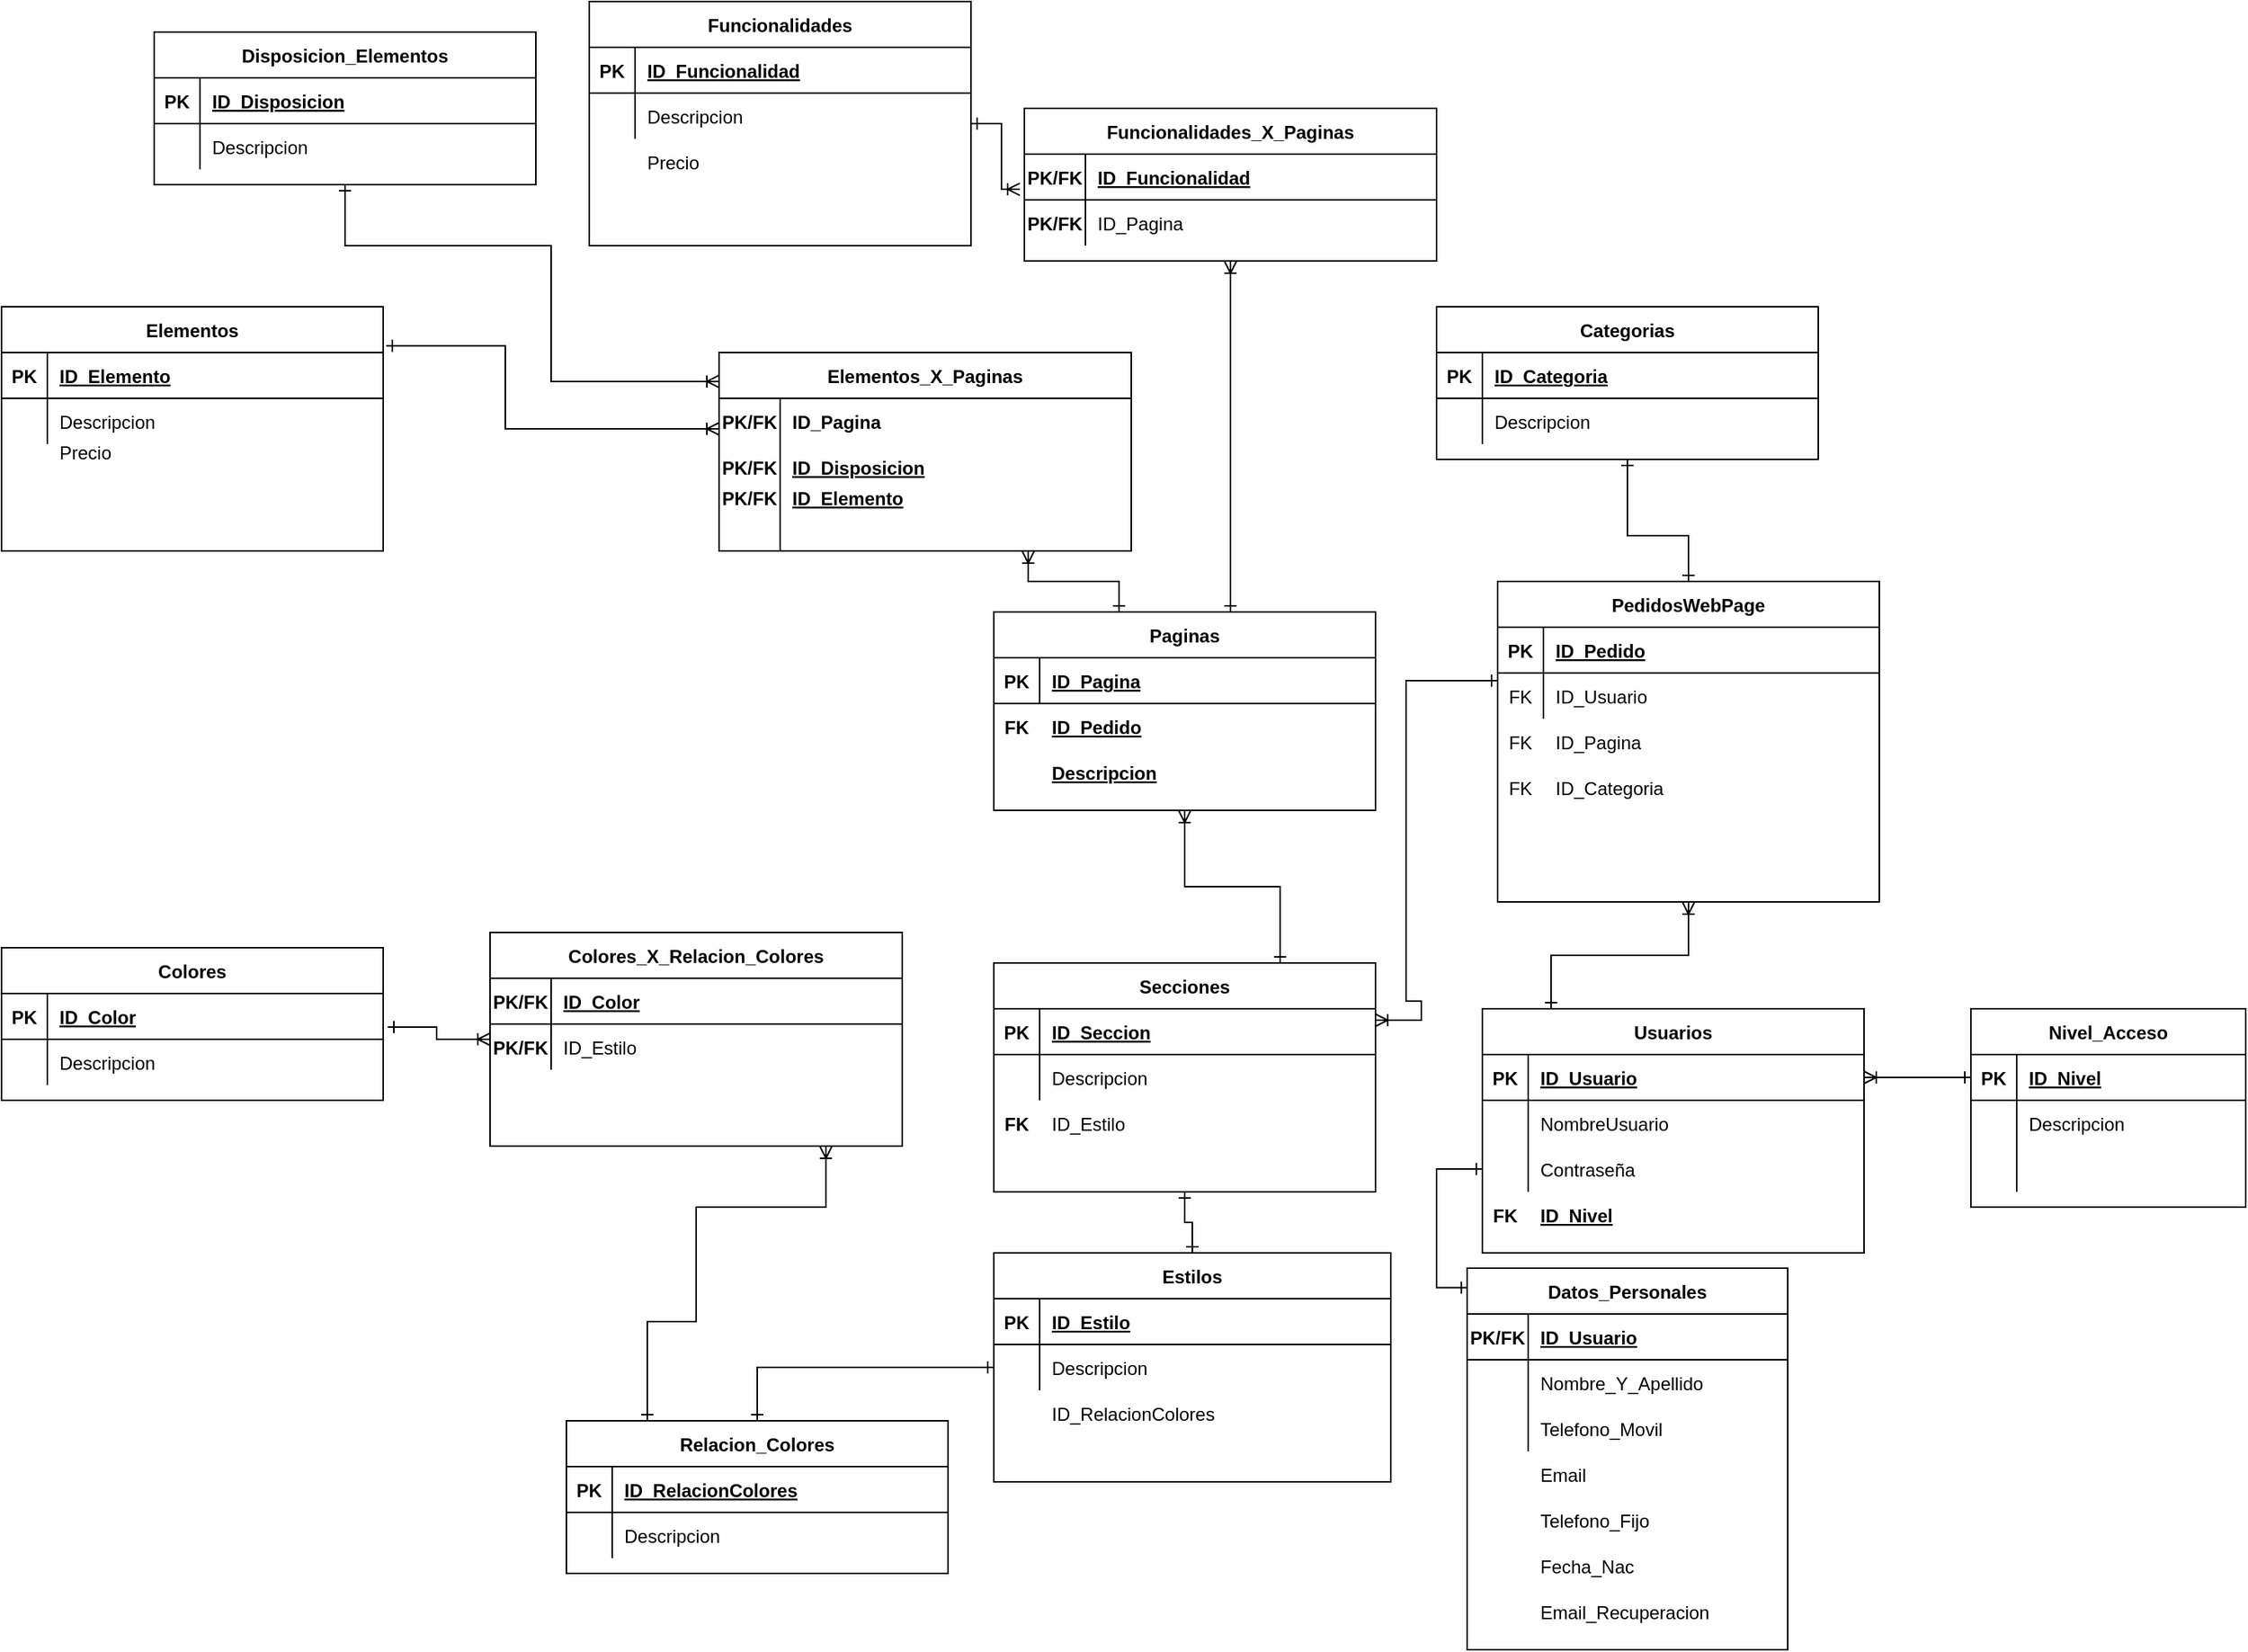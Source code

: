 <mxfile version="13.8.8" type="device"><diagram id="R2lEEEUBdFMjLlhIrx00" name="Page-1"><mxGraphModel dx="2424" dy="1850" grid="1" gridSize="10" guides="1" tooltips="1" connect="1" arrows="1" fold="1" page="1" pageScale="1" pageWidth="850" pageHeight="1100" math="0" shadow="0" extFonts="Permanent Marker^https://fonts.googleapis.com/css?family=Permanent+Marker"><root><mxCell id="0"/><mxCell id="1" parent="0"/><mxCell id="X9fBaG0iJ6tj3-MMZvB7-77" style="edgeStyle=orthogonalEdgeStyle;rounded=0;orthogonalLoop=1;jettySize=auto;html=1;endArrow=ERoneToMany;endFill=0;startArrow=ERone;startFill=0;exitX=0.75;exitY=0;exitDx=0;exitDy=0;" parent="1" source="X9fBaG0iJ6tj3-MMZvB7-142" target="X9fBaG0iJ6tj3-MMZvB7-21" edge="1"><mxGeometry relative="1" as="geometry"/></mxCell><mxCell id="X9fBaG0iJ6tj3-MMZvB7-78" style="edgeStyle=orthogonalEdgeStyle;rounded=0;orthogonalLoop=1;jettySize=auto;html=1;entryX=0.5;entryY=1;entryDx=0;entryDy=0;startArrow=ERone;startFill=0;endArrow=ERone;endFill=0;exitX=0.5;exitY=0;exitDx=0;exitDy=0;" parent="1" source="C-vyLk0tnHw3VtMMgP7b-23" target="X9fBaG0iJ6tj3-MMZvB7-28" edge="1"><mxGeometry relative="1" as="geometry"><mxPoint x="290" y="90" as="sourcePoint"/><Array as="points"><mxPoint x="415" y="-80"/><mxPoint x="375" y="-80"/></Array></mxGeometry></mxCell><mxCell id="X9fBaG0iJ6tj3-MMZvB7-150" style="edgeStyle=orthogonalEdgeStyle;rounded=0;orthogonalLoop=1;jettySize=auto;html=1;entryX=1;entryY=0.25;entryDx=0;entryDy=0;startArrow=ERone;startFill=0;endArrow=ERoneToMany;endFill=0;" parent="1" source="C-vyLk0tnHw3VtMMgP7b-23" target="X9fBaG0iJ6tj3-MMZvB7-142" edge="1"><mxGeometry relative="1" as="geometry"><Array as="points"><mxPoint x="230" y="15"/><mxPoint x="230" y="225"/><mxPoint x="240" y="225"/><mxPoint x="240" y="238"/></Array></mxGeometry></mxCell><mxCell id="X9fBaG0iJ6tj3-MMZvB7-175" style="edgeStyle=orthogonalEdgeStyle;rounded=0;orthogonalLoop=1;jettySize=auto;html=1;entryX=0.18;entryY=0;entryDx=0;entryDy=0;entryPerimeter=0;startArrow=ERoneToMany;startFill=0;endArrow=ERone;endFill=0;" parent="1" source="C-vyLk0tnHw3VtMMgP7b-23" target="C-vyLk0tnHw3VtMMgP7b-2" edge="1"><mxGeometry relative="1" as="geometry"/></mxCell><mxCell id="X9fBaG0iJ6tj3-MMZvB7-91" value="ID_Pagina" style="shape=partialRectangle;overflow=hidden;connectable=0;fillColor=none;top=0;left=0;bottom=0;right=0;align=left;spacingLeft=6;" parent="1" vertex="1"><mxGeometry x="320" y="40" width="220" height="30" as="geometry"/></mxCell><mxCell id="X9fBaG0iJ6tj3-MMZvB7-92" value="FK" style="shape=partialRectangle;overflow=hidden;connectable=0;fillColor=none;top=0;left=0;bottom=0;right=0;" parent="1" vertex="1"><mxGeometry x="290" y="40" width="30" height="30" as="geometry"/></mxCell><mxCell id="X9fBaG0iJ6tj3-MMZvB7-93" value="ID_Categoria" style="shape=partialRectangle;overflow=hidden;connectable=0;fillColor=none;top=0;left=0;bottom=0;right=0;align=left;spacingLeft=6;" parent="1" vertex="1"><mxGeometry x="320" y="70" width="220" height="30" as="geometry"/></mxCell><mxCell id="X9fBaG0iJ6tj3-MMZvB7-94" value="FK" style="shape=partialRectangle;overflow=hidden;connectable=0;fillColor=none;top=0;left=0;bottom=0;right=0;" parent="1" vertex="1"><mxGeometry x="290" y="70" width="30" height="30" as="geometry"/></mxCell><mxCell id="X9fBaG0iJ6tj3-MMZvB7-102" style="edgeStyle=orthogonalEdgeStyle;rounded=0;orthogonalLoop=1;jettySize=auto;html=1;entryX=-0.011;entryY=0.767;entryDx=0;entryDy=0;entryPerimeter=0;startArrow=ERone;startFill=0;endArrow=ERoneToMany;endFill=0;" parent="1" source="X9fBaG0iJ6tj3-MMZvB7-42" target="X9fBaG0iJ6tj3-MMZvB7-96" edge="1"><mxGeometry relative="1" as="geometry"/></mxCell><mxCell id="X9fBaG0iJ6tj3-MMZvB7-103" style="edgeStyle=orthogonalEdgeStyle;rounded=0;orthogonalLoop=1;jettySize=auto;html=1;startArrow=ERoneToMany;startFill=0;endArrow=ERone;endFill=0;entryX=0.62;entryY=0;entryDx=0;entryDy=0;entryPerimeter=0;" parent="1" source="X9fBaG0iJ6tj3-MMZvB7-95" target="X9fBaG0iJ6tj3-MMZvB7-21" edge="1"><mxGeometry relative="1" as="geometry"><mxPoint x="115" y="-40" as="targetPoint"/></mxGeometry></mxCell><mxCell id="X9fBaG0iJ6tj3-MMZvB7-21" value="Paginas" style="shape=table;startSize=30;container=1;collapsible=1;childLayout=tableLayout;fixedRows=1;rowLines=0;fontStyle=1;align=center;resizeLast=1;" parent="1" vertex="1"><mxGeometry x="-40" y="-30" width="250" height="130" as="geometry"/></mxCell><mxCell id="X9fBaG0iJ6tj3-MMZvB7-22" value="" style="shape=partialRectangle;collapsible=0;dropTarget=0;pointerEvents=0;fillColor=none;points=[[0,0.5],[1,0.5]];portConstraint=eastwest;top=0;left=0;right=0;bottom=1;" parent="X9fBaG0iJ6tj3-MMZvB7-21" vertex="1"><mxGeometry y="30" width="250" height="30" as="geometry"/></mxCell><mxCell id="X9fBaG0iJ6tj3-MMZvB7-23" value="PK" style="shape=partialRectangle;overflow=hidden;connectable=0;fillColor=none;top=0;left=0;bottom=0;right=0;fontStyle=1;" parent="X9fBaG0iJ6tj3-MMZvB7-22" vertex="1"><mxGeometry width="30" height="30" as="geometry"/></mxCell><mxCell id="X9fBaG0iJ6tj3-MMZvB7-24" value="ID_Pagina" style="shape=partialRectangle;overflow=hidden;connectable=0;fillColor=none;top=0;left=0;bottom=0;right=0;align=left;spacingLeft=6;fontStyle=5;" parent="X9fBaG0iJ6tj3-MMZvB7-22" vertex="1"><mxGeometry x="30" width="220" height="30" as="geometry"/></mxCell><mxCell id="X9fBaG0iJ6tj3-MMZvB7-95" value="Funcionalidades_X_Paginas" style="shape=table;startSize=30;container=1;collapsible=1;childLayout=tableLayout;fixedRows=1;rowLines=0;fontStyle=1;align=center;resizeLast=1;" parent="1" vertex="1"><mxGeometry x="-20" y="-360" width="270" height="100" as="geometry"/></mxCell><mxCell id="X9fBaG0iJ6tj3-MMZvB7-96" value="" style="shape=partialRectangle;collapsible=0;dropTarget=0;pointerEvents=0;fillColor=none;points=[[0,0.5],[1,0.5]];portConstraint=eastwest;top=0;left=0;right=0;bottom=1;" parent="X9fBaG0iJ6tj3-MMZvB7-95" vertex="1"><mxGeometry y="30" width="270" height="30" as="geometry"/></mxCell><mxCell id="X9fBaG0iJ6tj3-MMZvB7-97" value="PK/FK" style="shape=partialRectangle;overflow=hidden;connectable=0;fillColor=none;top=0;left=0;bottom=0;right=0;fontStyle=1;" parent="X9fBaG0iJ6tj3-MMZvB7-96" vertex="1"><mxGeometry width="40" height="30" as="geometry"/></mxCell><mxCell id="X9fBaG0iJ6tj3-MMZvB7-98" value="ID_Funcionalidad" style="shape=partialRectangle;overflow=hidden;connectable=0;fillColor=none;top=0;left=0;bottom=0;right=0;align=left;spacingLeft=6;fontStyle=5;" parent="X9fBaG0iJ6tj3-MMZvB7-96" vertex="1"><mxGeometry x="40" width="230" height="30" as="geometry"/></mxCell><mxCell id="X9fBaG0iJ6tj3-MMZvB7-99" value="" style="shape=partialRectangle;collapsible=0;dropTarget=0;pointerEvents=0;fillColor=none;points=[[0,0.5],[1,0.5]];portConstraint=eastwest;top=0;left=0;right=0;bottom=0;" parent="X9fBaG0iJ6tj3-MMZvB7-95" vertex="1"><mxGeometry y="60" width="270" height="30" as="geometry"/></mxCell><mxCell id="X9fBaG0iJ6tj3-MMZvB7-100" value="PK/FK" style="shape=partialRectangle;overflow=hidden;connectable=0;fillColor=none;top=0;left=0;bottom=0;right=0;fontStyle=1" parent="X9fBaG0iJ6tj3-MMZvB7-99" vertex="1"><mxGeometry width="40" height="30" as="geometry"/></mxCell><mxCell id="X9fBaG0iJ6tj3-MMZvB7-101" value="ID_Pagina" style="shape=partialRectangle;overflow=hidden;connectable=0;fillColor=none;top=0;left=0;bottom=0;right=0;align=left;spacingLeft=6;" parent="X9fBaG0iJ6tj3-MMZvB7-99" vertex="1"><mxGeometry x="40" width="230" height="30" as="geometry"/></mxCell><mxCell id="X9fBaG0iJ6tj3-MMZvB7-111" style="edgeStyle=orthogonalEdgeStyle;rounded=0;orthogonalLoop=1;jettySize=auto;html=1;entryX=0.328;entryY=0;entryDx=0;entryDy=0;entryPerimeter=0;startArrow=ERoneToMany;startFill=0;endArrow=ERone;endFill=0;exitX=0.75;exitY=1;exitDx=0;exitDy=0;" parent="1" source="X9fBaG0iJ6tj3-MMZvB7-104" target="X9fBaG0iJ6tj3-MMZvB7-21" edge="1"><mxGeometry relative="1" as="geometry"><Array as="points"><mxPoint x="-17" y="-50"/><mxPoint x="42" y="-50"/></Array></mxGeometry></mxCell><mxCell id="X9fBaG0iJ6tj3-MMZvB7-113" style="edgeStyle=orthogonalEdgeStyle;rounded=0;orthogonalLoop=1;jettySize=auto;html=1;entryX=1.008;entryY=0.16;entryDx=0;entryDy=0;entryPerimeter=0;startArrow=ERoneToMany;startFill=0;endArrow=ERone;endFill=0;" parent="1" source="X9fBaG0iJ6tj3-MMZvB7-104" target="X9fBaG0iJ6tj3-MMZvB7-35" edge="1"><mxGeometry relative="1" as="geometry"><Array as="points"><mxPoint x="-360" y="-150"/><mxPoint x="-360" y="-204"/></Array></mxGeometry></mxCell><mxCell id="X9fBaG0iJ6tj3-MMZvB7-114" value="Precio" style="shape=partialRectangle;overflow=hidden;connectable=0;fillColor=none;top=0;left=0;bottom=0;right=0;align=left;spacingLeft=6;" parent="1" vertex="1"><mxGeometry x="-275" y="-340" width="220" height="30" as="geometry"/></mxCell><mxCell id="X9fBaG0iJ6tj3-MMZvB7-115" value="Precio" style="shape=partialRectangle;overflow=hidden;connectable=0;fillColor=none;top=0;left=0;bottom=0;right=0;align=left;spacingLeft=6;" parent="1" vertex="1"><mxGeometry x="-660" y="-150" width="220" height="30" as="geometry"/></mxCell><mxCell id="X9fBaG0iJ6tj3-MMZvB7-123" style="edgeStyle=orthogonalEdgeStyle;rounded=0;orthogonalLoop=1;jettySize=auto;html=1;entryX=1.012;entryY=0.733;entryDx=0;entryDy=0;entryPerimeter=0;startArrow=ERoneToMany;startFill=0;endArrow=ERone;endFill=0;" parent="1" source="X9fBaG0iJ6tj3-MMZvB7-116" target="X9fBaG0iJ6tj3-MMZvB7-57" edge="1"><mxGeometry relative="1" as="geometry"/></mxCell><mxCell id="X9fBaG0iJ6tj3-MMZvB7-128" style="edgeStyle=orthogonalEdgeStyle;rounded=0;orthogonalLoop=1;jettySize=auto;html=1;entryX=0.212;entryY=0;entryDx=0;entryDy=0;startArrow=ERoneToMany;startFill=0;endArrow=ERone;endFill=0;entryPerimeter=0;" parent="1" source="X9fBaG0iJ6tj3-MMZvB7-116" target="X9fBaG0iJ6tj3-MMZvB7-63" edge="1"><mxGeometry relative="1" as="geometry"><Array as="points"><mxPoint x="-150" y="360"/><mxPoint x="-235" y="360"/><mxPoint x="-235" y="435"/><mxPoint x="-267" y="435"/></Array></mxGeometry></mxCell><mxCell id="X9fBaG0iJ6tj3-MMZvB7-129" value="ID_Pedido" style="shape=partialRectangle;overflow=hidden;connectable=0;fillColor=none;top=0;left=0;bottom=0;right=0;align=left;spacingLeft=6;fontStyle=5;" parent="1" vertex="1"><mxGeometry x="-10" y="30" width="220" height="30" as="geometry"/></mxCell><mxCell id="X9fBaG0iJ6tj3-MMZvB7-130" value="FK" style="shape=partialRectangle;overflow=hidden;connectable=0;fillColor=none;top=0;left=0;bottom=0;right=0;fontStyle=1;" parent="1" vertex="1"><mxGeometry x="-40" y="30" width="30" height="30" as="geometry"/></mxCell><mxCell id="X9fBaG0iJ6tj3-MMZvB7-104" value="Elementos_X_Paginas" style="shape=table;startSize=30;container=1;collapsible=1;childLayout=tableLayout;fixedRows=1;rowLines=0;fontStyle=1;align=center;resizeLast=1;" parent="1" vertex="1"><mxGeometry x="-220" y="-200" width="270" height="130" as="geometry"/></mxCell><mxCell id="X9fBaG0iJ6tj3-MMZvB7-108" value="" style="shape=partialRectangle;collapsible=0;dropTarget=0;pointerEvents=0;fillColor=none;points=[[0,0.5],[1,0.5]];portConstraint=eastwest;top=0;left=0;right=0;bottom=0;" parent="X9fBaG0iJ6tj3-MMZvB7-104" vertex="1"><mxGeometry y="30" width="270" height="30" as="geometry"/></mxCell><mxCell id="X9fBaG0iJ6tj3-MMZvB7-109" value="PK/FK" style="shape=partialRectangle;overflow=hidden;connectable=0;fillColor=none;top=0;left=0;bottom=0;right=0;fontStyle=1" parent="X9fBaG0iJ6tj3-MMZvB7-108" vertex="1"><mxGeometry width="40" height="30" as="geometry"/></mxCell><mxCell id="X9fBaG0iJ6tj3-MMZvB7-110" value="ID_Pagina" style="shape=partialRectangle;overflow=hidden;connectable=0;fillColor=none;top=0;left=0;bottom=0;right=0;align=left;spacingLeft=6;fontStyle=1" parent="X9fBaG0iJ6tj3-MMZvB7-108" vertex="1"><mxGeometry x="40" width="230" height="30" as="geometry"/></mxCell><mxCell id="X9fBaG0iJ6tj3-MMZvB7-105" value="" style="shape=partialRectangle;collapsible=0;dropTarget=0;pointerEvents=0;fillColor=none;points=[[0,0.5],[1,0.5]];portConstraint=eastwest;top=0;left=0;right=0;bottom=1;" parent="X9fBaG0iJ6tj3-MMZvB7-104" vertex="1"><mxGeometry y="60" width="270" height="70" as="geometry"/></mxCell><mxCell id="X9fBaG0iJ6tj3-MMZvB7-106" value="PK/FK" style="shape=partialRectangle;overflow=hidden;connectable=0;fillColor=none;top=0;left=0;bottom=0;right=0;fontStyle=1;" parent="X9fBaG0iJ6tj3-MMZvB7-105" vertex="1"><mxGeometry width="40" height="70" as="geometry"/></mxCell><mxCell id="X9fBaG0iJ6tj3-MMZvB7-107" value="ID_Elemento" style="shape=partialRectangle;overflow=hidden;connectable=0;fillColor=none;top=0;left=0;bottom=0;right=0;align=left;spacingLeft=6;fontStyle=5;" parent="X9fBaG0iJ6tj3-MMZvB7-105" vertex="1"><mxGeometry x="40" width="230" height="70" as="geometry"/></mxCell><mxCell id="X9fBaG0iJ6tj3-MMZvB7-132" style="edgeStyle=orthogonalEdgeStyle;rounded=0;orthogonalLoop=1;jettySize=auto;html=1;startArrow=ERone;startFill=0;endArrow=ERoneToMany;endFill=0;entryX=0;entryY=0.146;entryDx=0;entryDy=0;entryPerimeter=0;" parent="1" source="X9fBaG0iJ6tj3-MMZvB7-70" target="X9fBaG0iJ6tj3-MMZvB7-104" edge="1"><mxGeometry relative="1" as="geometry"><mxPoint x="-465" y="-240" as="targetPoint"/><Array as="points"><mxPoint x="-465" y="-270"/><mxPoint x="-330" y="-270"/><mxPoint x="-330" y="-181"/></Array></mxGeometry></mxCell><mxCell id="X9fBaG0iJ6tj3-MMZvB7-70" value="Disposicion_Elementos" style="shape=table;startSize=30;container=1;collapsible=1;childLayout=tableLayout;fixedRows=1;rowLines=0;fontStyle=1;align=center;resizeLast=1;" parent="1" vertex="1"><mxGeometry x="-590" y="-410" width="250" height="100" as="geometry"/></mxCell><mxCell id="X9fBaG0iJ6tj3-MMZvB7-71" value="" style="shape=partialRectangle;collapsible=0;dropTarget=0;pointerEvents=0;fillColor=none;points=[[0,0.5],[1,0.5]];portConstraint=eastwest;top=0;left=0;right=0;bottom=1;" parent="X9fBaG0iJ6tj3-MMZvB7-70" vertex="1"><mxGeometry y="30" width="250" height="30" as="geometry"/></mxCell><mxCell id="X9fBaG0iJ6tj3-MMZvB7-72" value="PK" style="shape=partialRectangle;overflow=hidden;connectable=0;fillColor=none;top=0;left=0;bottom=0;right=0;fontStyle=1;" parent="X9fBaG0iJ6tj3-MMZvB7-71" vertex="1"><mxGeometry width="30" height="30" as="geometry"/></mxCell><mxCell id="X9fBaG0iJ6tj3-MMZvB7-73" value="ID_Disposicion" style="shape=partialRectangle;overflow=hidden;connectable=0;fillColor=none;top=0;left=0;bottom=0;right=0;align=left;spacingLeft=6;fontStyle=5;" parent="X9fBaG0iJ6tj3-MMZvB7-71" vertex="1"><mxGeometry x="30" width="220" height="30" as="geometry"/></mxCell><mxCell id="X9fBaG0iJ6tj3-MMZvB7-74" value="" style="shape=partialRectangle;collapsible=0;dropTarget=0;pointerEvents=0;fillColor=none;points=[[0,0.5],[1,0.5]];portConstraint=eastwest;top=0;left=0;right=0;bottom=0;" parent="X9fBaG0iJ6tj3-MMZvB7-70" vertex="1"><mxGeometry y="60" width="250" height="30" as="geometry"/></mxCell><mxCell id="X9fBaG0iJ6tj3-MMZvB7-75" value="" style="shape=partialRectangle;overflow=hidden;connectable=0;fillColor=none;top=0;left=0;bottom=0;right=0;" parent="X9fBaG0iJ6tj3-MMZvB7-74" vertex="1"><mxGeometry width="30" height="30" as="geometry"/></mxCell><mxCell id="X9fBaG0iJ6tj3-MMZvB7-76" value="Descripcion" style="shape=partialRectangle;overflow=hidden;connectable=0;fillColor=none;top=0;left=0;bottom=0;right=0;align=left;spacingLeft=6;" parent="X9fBaG0iJ6tj3-MMZvB7-74" vertex="1"><mxGeometry x="30" width="220" height="30" as="geometry"/></mxCell><mxCell id="X9fBaG0iJ6tj3-MMZvB7-35" value="Elementos" style="shape=table;startSize=30;container=1;collapsible=1;childLayout=tableLayout;fixedRows=1;rowLines=0;fontStyle=1;align=center;resizeLast=1;" parent="1" vertex="1"><mxGeometry x="-690" y="-230" width="250" height="160" as="geometry"/></mxCell><mxCell id="X9fBaG0iJ6tj3-MMZvB7-36" value="" style="shape=partialRectangle;collapsible=0;dropTarget=0;pointerEvents=0;fillColor=none;points=[[0,0.5],[1,0.5]];portConstraint=eastwest;top=0;left=0;right=0;bottom=1;" parent="X9fBaG0iJ6tj3-MMZvB7-35" vertex="1"><mxGeometry y="30" width="250" height="30" as="geometry"/></mxCell><mxCell id="X9fBaG0iJ6tj3-MMZvB7-37" value="PK" style="shape=partialRectangle;overflow=hidden;connectable=0;fillColor=none;top=0;left=0;bottom=0;right=0;fontStyle=1;" parent="X9fBaG0iJ6tj3-MMZvB7-36" vertex="1"><mxGeometry width="30" height="30" as="geometry"/></mxCell><mxCell id="X9fBaG0iJ6tj3-MMZvB7-38" value="ID_Elemento" style="shape=partialRectangle;overflow=hidden;connectable=0;fillColor=none;top=0;left=0;bottom=0;right=0;align=left;spacingLeft=6;fontStyle=5;" parent="X9fBaG0iJ6tj3-MMZvB7-36" vertex="1"><mxGeometry x="30" width="220" height="30" as="geometry"/></mxCell><mxCell id="X9fBaG0iJ6tj3-MMZvB7-39" value="" style="shape=partialRectangle;collapsible=0;dropTarget=0;pointerEvents=0;fillColor=none;points=[[0,0.5],[1,0.5]];portConstraint=eastwest;top=0;left=0;right=0;bottom=0;" parent="X9fBaG0iJ6tj3-MMZvB7-35" vertex="1"><mxGeometry y="60" width="250" height="30" as="geometry"/></mxCell><mxCell id="X9fBaG0iJ6tj3-MMZvB7-40" value="" style="shape=partialRectangle;overflow=hidden;connectable=0;fillColor=none;top=0;left=0;bottom=0;right=0;" parent="X9fBaG0iJ6tj3-MMZvB7-39" vertex="1"><mxGeometry width="30" height="30" as="geometry"/></mxCell><mxCell id="X9fBaG0iJ6tj3-MMZvB7-41" value="Descripcion" style="shape=partialRectangle;overflow=hidden;connectable=0;fillColor=none;top=0;left=0;bottom=0;right=0;align=left;spacingLeft=6;" parent="X9fBaG0iJ6tj3-MMZvB7-39" vertex="1"><mxGeometry x="30" width="220" height="30" as="geometry"/></mxCell><mxCell id="X9fBaG0iJ6tj3-MMZvB7-134" value="ID_Disposicion" style="shape=partialRectangle;overflow=hidden;connectable=0;fillColor=none;top=0;left=0;bottom=0;right=0;align=left;spacingLeft=6;fontStyle=5;" parent="1" vertex="1"><mxGeometry x="-180" y="-140" width="220" height="30" as="geometry"/></mxCell><mxCell id="X9fBaG0iJ6tj3-MMZvB7-135" value="PK/FK" style="shape=partialRectangle;overflow=hidden;connectable=0;fillColor=none;top=0;left=0;bottom=0;right=0;fontStyle=1" parent="1" vertex="1"><mxGeometry x="-220" y="-140" width="40" height="30" as="geometry"/></mxCell><mxCell id="X9fBaG0iJ6tj3-MMZvB7-42" value="Funcionalidades" style="shape=table;startSize=30;container=1;collapsible=1;childLayout=tableLayout;fixedRows=1;rowLines=0;fontStyle=1;align=center;resizeLast=1;" parent="1" vertex="1"><mxGeometry x="-305" y="-430" width="250" height="160" as="geometry"/></mxCell><mxCell id="X9fBaG0iJ6tj3-MMZvB7-43" value="" style="shape=partialRectangle;collapsible=0;dropTarget=0;pointerEvents=0;fillColor=none;points=[[0,0.5],[1,0.5]];portConstraint=eastwest;top=0;left=0;right=0;bottom=1;" parent="X9fBaG0iJ6tj3-MMZvB7-42" vertex="1"><mxGeometry y="30" width="250" height="30" as="geometry"/></mxCell><mxCell id="X9fBaG0iJ6tj3-MMZvB7-44" value="PK" style="shape=partialRectangle;overflow=hidden;connectable=0;fillColor=none;top=0;left=0;bottom=0;right=0;fontStyle=1;" parent="X9fBaG0iJ6tj3-MMZvB7-43" vertex="1"><mxGeometry width="30" height="30" as="geometry"/></mxCell><mxCell id="X9fBaG0iJ6tj3-MMZvB7-45" value="ID_Funcionalidad" style="shape=partialRectangle;overflow=hidden;connectable=0;fillColor=none;top=0;left=0;bottom=0;right=0;align=left;spacingLeft=6;fontStyle=5;" parent="X9fBaG0iJ6tj3-MMZvB7-43" vertex="1"><mxGeometry x="30" width="220" height="30" as="geometry"/></mxCell><mxCell id="X9fBaG0iJ6tj3-MMZvB7-46" value="" style="shape=partialRectangle;collapsible=0;dropTarget=0;pointerEvents=0;fillColor=none;points=[[0,0.5],[1,0.5]];portConstraint=eastwest;top=0;left=0;right=0;bottom=0;" parent="X9fBaG0iJ6tj3-MMZvB7-42" vertex="1"><mxGeometry y="60" width="250" height="30" as="geometry"/></mxCell><mxCell id="X9fBaG0iJ6tj3-MMZvB7-47" value="" style="shape=partialRectangle;overflow=hidden;connectable=0;fillColor=none;top=0;left=0;bottom=0;right=0;" parent="X9fBaG0iJ6tj3-MMZvB7-46" vertex="1"><mxGeometry width="30" height="30" as="geometry"/></mxCell><mxCell id="X9fBaG0iJ6tj3-MMZvB7-48" value="Descripcion" style="shape=partialRectangle;overflow=hidden;connectable=0;fillColor=none;top=0;left=0;bottom=0;right=0;align=left;spacingLeft=6;" parent="X9fBaG0iJ6tj3-MMZvB7-46" vertex="1"><mxGeometry x="30" width="220" height="30" as="geometry"/></mxCell><mxCell id="X9fBaG0iJ6tj3-MMZvB7-139" style="edgeStyle=orthogonalEdgeStyle;rounded=0;orthogonalLoop=1;jettySize=auto;html=1;startArrow=ERone;startFill=0;endArrow=ERone;endFill=0;entryX=0;entryY=0.5;entryDx=0;entryDy=0;" parent="1" source="X9fBaG0iJ6tj3-MMZvB7-63" target="X9fBaG0iJ6tj3-MMZvB7-53" edge="1"><mxGeometry relative="1" as="geometry"><mxPoint x="-360" y="70" as="targetPoint"/></mxGeometry></mxCell><mxCell id="X9fBaG0iJ6tj3-MMZvB7-151" style="edgeStyle=orthogonalEdgeStyle;rounded=0;orthogonalLoop=1;jettySize=auto;html=1;entryX=0.5;entryY=0;entryDx=0;entryDy=0;startArrow=ERone;startFill=0;endArrow=ERone;endFill=0;" parent="1" source="X9fBaG0iJ6tj3-MMZvB7-142" target="X9fBaG0iJ6tj3-MMZvB7-49" edge="1"><mxGeometry relative="1" as="geometry"/></mxCell><mxCell id="X9fBaG0iJ6tj3-MMZvB7-142" value="Secciones" style="shape=table;startSize=30;container=1;collapsible=1;childLayout=tableLayout;fixedRows=1;rowLines=0;fontStyle=1;align=center;resizeLast=1;" parent="1" vertex="1"><mxGeometry x="-40" y="200" width="250" height="150" as="geometry"/></mxCell><mxCell id="X9fBaG0iJ6tj3-MMZvB7-143" value="" style="shape=partialRectangle;collapsible=0;dropTarget=0;pointerEvents=0;fillColor=none;points=[[0,0.5],[1,0.5]];portConstraint=eastwest;top=0;left=0;right=0;bottom=1;" parent="X9fBaG0iJ6tj3-MMZvB7-142" vertex="1"><mxGeometry y="30" width="250" height="30" as="geometry"/></mxCell><mxCell id="X9fBaG0iJ6tj3-MMZvB7-144" value="PK" style="shape=partialRectangle;overflow=hidden;connectable=0;fillColor=none;top=0;left=0;bottom=0;right=0;fontStyle=1;" parent="X9fBaG0iJ6tj3-MMZvB7-143" vertex="1"><mxGeometry width="30" height="30" as="geometry"/></mxCell><mxCell id="X9fBaG0iJ6tj3-MMZvB7-145" value="ID_Seccion" style="shape=partialRectangle;overflow=hidden;connectable=0;fillColor=none;top=0;left=0;bottom=0;right=0;align=left;spacingLeft=6;fontStyle=5;" parent="X9fBaG0iJ6tj3-MMZvB7-143" vertex="1"><mxGeometry x="30" width="220" height="30" as="geometry"/></mxCell><mxCell id="X9fBaG0iJ6tj3-MMZvB7-146" value="" style="shape=partialRectangle;collapsible=0;dropTarget=0;pointerEvents=0;fillColor=none;points=[[0,0.5],[1,0.5]];portConstraint=eastwest;top=0;left=0;right=0;bottom=0;" parent="X9fBaG0iJ6tj3-MMZvB7-142" vertex="1"><mxGeometry y="60" width="250" height="30" as="geometry"/></mxCell><mxCell id="X9fBaG0iJ6tj3-MMZvB7-147" value="" style="shape=partialRectangle;overflow=hidden;connectable=0;fillColor=none;top=0;left=0;bottom=0;right=0;" parent="X9fBaG0iJ6tj3-MMZvB7-146" vertex="1"><mxGeometry width="30" height="30" as="geometry"/></mxCell><mxCell id="X9fBaG0iJ6tj3-MMZvB7-148" value="Descripcion" style="shape=partialRectangle;overflow=hidden;connectable=0;fillColor=none;top=0;left=0;bottom=0;right=0;align=left;spacingLeft=6;" parent="X9fBaG0iJ6tj3-MMZvB7-146" vertex="1"><mxGeometry x="30" width="220" height="30" as="geometry"/></mxCell><mxCell id="X9fBaG0iJ6tj3-MMZvB7-49" value="Estilos" style="shape=table;startSize=30;container=1;collapsible=1;childLayout=tableLayout;fixedRows=1;rowLines=0;fontStyle=1;align=center;resizeLast=1;" parent="1" vertex="1"><mxGeometry x="-40" y="390" width="260" height="150" as="geometry"/></mxCell><mxCell id="X9fBaG0iJ6tj3-MMZvB7-50" value="" style="shape=partialRectangle;collapsible=0;dropTarget=0;pointerEvents=0;fillColor=none;points=[[0,0.5],[1,0.5]];portConstraint=eastwest;top=0;left=0;right=0;bottom=1;" parent="X9fBaG0iJ6tj3-MMZvB7-49" vertex="1"><mxGeometry y="30" width="260" height="30" as="geometry"/></mxCell><mxCell id="X9fBaG0iJ6tj3-MMZvB7-51" value="PK" style="shape=partialRectangle;overflow=hidden;connectable=0;fillColor=none;top=0;left=0;bottom=0;right=0;fontStyle=1;" parent="X9fBaG0iJ6tj3-MMZvB7-50" vertex="1"><mxGeometry width="30" height="30" as="geometry"/></mxCell><mxCell id="X9fBaG0iJ6tj3-MMZvB7-52" value="ID_Estilo" style="shape=partialRectangle;overflow=hidden;connectable=0;fillColor=none;top=0;left=0;bottom=0;right=0;align=left;spacingLeft=6;fontStyle=5;" parent="X9fBaG0iJ6tj3-MMZvB7-50" vertex="1"><mxGeometry x="30" width="230" height="30" as="geometry"/></mxCell><mxCell id="X9fBaG0iJ6tj3-MMZvB7-53" value="" style="shape=partialRectangle;collapsible=0;dropTarget=0;pointerEvents=0;fillColor=none;points=[[0,0.5],[1,0.5]];portConstraint=eastwest;top=0;left=0;right=0;bottom=0;" parent="X9fBaG0iJ6tj3-MMZvB7-49" vertex="1"><mxGeometry y="60" width="260" height="30" as="geometry"/></mxCell><mxCell id="X9fBaG0iJ6tj3-MMZvB7-54" value="" style="shape=partialRectangle;overflow=hidden;connectable=0;fillColor=none;top=0;left=0;bottom=0;right=0;" parent="X9fBaG0iJ6tj3-MMZvB7-53" vertex="1"><mxGeometry width="30" height="30" as="geometry"/></mxCell><mxCell id="X9fBaG0iJ6tj3-MMZvB7-55" value="Descripcion" style="shape=partialRectangle;overflow=hidden;connectable=0;fillColor=none;top=0;left=0;bottom=0;right=0;align=left;spacingLeft=6;" parent="X9fBaG0iJ6tj3-MMZvB7-53" vertex="1"><mxGeometry x="30" width="230" height="30" as="geometry"/></mxCell><mxCell id="X9fBaG0iJ6tj3-MMZvB7-152" value="Descripcion" style="shape=partialRectangle;overflow=hidden;connectable=0;fillColor=none;top=0;left=0;bottom=0;right=0;align=left;spacingLeft=6;fontStyle=5;" parent="1" vertex="1"><mxGeometry x="-10" y="60" width="220" height="30" as="geometry"/></mxCell><mxCell id="X9fBaG0iJ6tj3-MMZvB7-153" value="ID_Estilo" style="shape=partialRectangle;overflow=hidden;connectable=0;fillColor=none;top=0;left=0;bottom=0;right=0;align=left;spacingLeft=6;" parent="1" vertex="1"><mxGeometry x="-10" y="290" width="220" height="30" as="geometry"/></mxCell><mxCell id="X9fBaG0iJ6tj3-MMZvB7-154" value="FK" style="shape=partialRectangle;overflow=hidden;connectable=0;fillColor=none;top=0;left=0;bottom=0;right=0;fontStyle=1;" parent="1" vertex="1"><mxGeometry x="-40" y="290" width="30" height="30" as="geometry"/></mxCell><mxCell id="X9fBaG0iJ6tj3-MMZvB7-155" value="ID_RelacionColores" style="shape=partialRectangle;overflow=hidden;connectable=0;fillColor=none;top=0;left=0;bottom=0;right=0;align=left;spacingLeft=6;" parent="1" vertex="1"><mxGeometry x="-10" y="480" width="230" height="30" as="geometry"/></mxCell><mxCell id="X9fBaG0iJ6tj3-MMZvB7-63" value="Relacion_Colores" style="shape=table;startSize=30;container=1;collapsible=1;childLayout=tableLayout;fixedRows=1;rowLines=0;fontStyle=1;align=center;resizeLast=1;" parent="1" vertex="1"><mxGeometry x="-320" y="500" width="250" height="100" as="geometry"/></mxCell><mxCell id="X9fBaG0iJ6tj3-MMZvB7-64" value="" style="shape=partialRectangle;collapsible=0;dropTarget=0;pointerEvents=0;fillColor=none;points=[[0,0.5],[1,0.5]];portConstraint=eastwest;top=0;left=0;right=0;bottom=1;" parent="X9fBaG0iJ6tj3-MMZvB7-63" vertex="1"><mxGeometry y="30" width="250" height="30" as="geometry"/></mxCell><mxCell id="X9fBaG0iJ6tj3-MMZvB7-65" value="PK" style="shape=partialRectangle;overflow=hidden;connectable=0;fillColor=none;top=0;left=0;bottom=0;right=0;fontStyle=1;" parent="X9fBaG0iJ6tj3-MMZvB7-64" vertex="1"><mxGeometry width="30" height="30" as="geometry"/></mxCell><mxCell id="X9fBaG0iJ6tj3-MMZvB7-66" value="ID_RelacionColores" style="shape=partialRectangle;overflow=hidden;connectable=0;fillColor=none;top=0;left=0;bottom=0;right=0;align=left;spacingLeft=6;fontStyle=5;" parent="X9fBaG0iJ6tj3-MMZvB7-64" vertex="1"><mxGeometry x="30" width="220" height="30" as="geometry"/></mxCell><mxCell id="X9fBaG0iJ6tj3-MMZvB7-67" value="" style="shape=partialRectangle;collapsible=0;dropTarget=0;pointerEvents=0;fillColor=none;points=[[0,0.5],[1,0.5]];portConstraint=eastwest;top=0;left=0;right=0;bottom=0;" parent="X9fBaG0iJ6tj3-MMZvB7-63" vertex="1"><mxGeometry y="60" width="250" height="30" as="geometry"/></mxCell><mxCell id="X9fBaG0iJ6tj3-MMZvB7-68" value="" style="shape=partialRectangle;overflow=hidden;connectable=0;fillColor=none;top=0;left=0;bottom=0;right=0;" parent="X9fBaG0iJ6tj3-MMZvB7-67" vertex="1"><mxGeometry width="30" height="30" as="geometry"/></mxCell><mxCell id="X9fBaG0iJ6tj3-MMZvB7-69" value="Descripcion" style="shape=partialRectangle;overflow=hidden;connectable=0;fillColor=none;top=0;left=0;bottom=0;right=0;align=left;spacingLeft=6;" parent="X9fBaG0iJ6tj3-MMZvB7-67" vertex="1"><mxGeometry x="30" width="220" height="30" as="geometry"/></mxCell><mxCell id="X9fBaG0iJ6tj3-MMZvB7-116" value="Colores_X_Relacion_Colores" style="shape=table;startSize=30;container=1;collapsible=1;childLayout=tableLayout;fixedRows=1;rowLines=0;fontStyle=1;align=center;resizeLast=1;" parent="1" vertex="1"><mxGeometry x="-370" y="180" width="270" height="140" as="geometry"/></mxCell><mxCell id="X9fBaG0iJ6tj3-MMZvB7-117" value="" style="shape=partialRectangle;collapsible=0;dropTarget=0;pointerEvents=0;fillColor=none;points=[[0,0.5],[1,0.5]];portConstraint=eastwest;top=0;left=0;right=0;bottom=1;" parent="X9fBaG0iJ6tj3-MMZvB7-116" vertex="1"><mxGeometry y="30" width="270" height="30" as="geometry"/></mxCell><mxCell id="X9fBaG0iJ6tj3-MMZvB7-118" value="PK/FK" style="shape=partialRectangle;overflow=hidden;connectable=0;fillColor=none;top=0;left=0;bottom=0;right=0;fontStyle=1;" parent="X9fBaG0iJ6tj3-MMZvB7-117" vertex="1"><mxGeometry width="40" height="30" as="geometry"/></mxCell><mxCell id="X9fBaG0iJ6tj3-MMZvB7-119" value="ID_Color" style="shape=partialRectangle;overflow=hidden;connectable=0;fillColor=none;top=0;left=0;bottom=0;right=0;align=left;spacingLeft=6;fontStyle=5;" parent="X9fBaG0iJ6tj3-MMZvB7-117" vertex="1"><mxGeometry x="40" width="230" height="30" as="geometry"/></mxCell><mxCell id="X9fBaG0iJ6tj3-MMZvB7-120" value="" style="shape=partialRectangle;collapsible=0;dropTarget=0;pointerEvents=0;fillColor=none;points=[[0,0.5],[1,0.5]];portConstraint=eastwest;top=0;left=0;right=0;bottom=0;" parent="X9fBaG0iJ6tj3-MMZvB7-116" vertex="1"><mxGeometry y="60" width="270" height="30" as="geometry"/></mxCell><mxCell id="X9fBaG0iJ6tj3-MMZvB7-121" value="PK/FK" style="shape=partialRectangle;overflow=hidden;connectable=0;fillColor=none;top=0;left=0;bottom=0;right=0;fontStyle=1" parent="X9fBaG0iJ6tj3-MMZvB7-120" vertex="1"><mxGeometry width="40" height="30" as="geometry"/></mxCell><mxCell id="X9fBaG0iJ6tj3-MMZvB7-122" value="ID_Estilo" style="shape=partialRectangle;overflow=hidden;connectable=0;fillColor=none;top=0;left=0;bottom=0;right=0;align=left;spacingLeft=6;" parent="X9fBaG0iJ6tj3-MMZvB7-120" vertex="1"><mxGeometry x="40" width="230" height="30" as="geometry"/></mxCell><mxCell id="X9fBaG0iJ6tj3-MMZvB7-56" value="Colores" style="shape=table;startSize=30;container=1;collapsible=1;childLayout=tableLayout;fixedRows=1;rowLines=0;fontStyle=1;align=center;resizeLast=1;" parent="1" vertex="1"><mxGeometry x="-690" y="190" width="250" height="100" as="geometry"/></mxCell><mxCell id="X9fBaG0iJ6tj3-MMZvB7-57" value="" style="shape=partialRectangle;collapsible=0;dropTarget=0;pointerEvents=0;fillColor=none;points=[[0,0.5],[1,0.5]];portConstraint=eastwest;top=0;left=0;right=0;bottom=1;" parent="X9fBaG0iJ6tj3-MMZvB7-56" vertex="1"><mxGeometry y="30" width="250" height="30" as="geometry"/></mxCell><mxCell id="X9fBaG0iJ6tj3-MMZvB7-58" value="PK" style="shape=partialRectangle;overflow=hidden;connectable=0;fillColor=none;top=0;left=0;bottom=0;right=0;fontStyle=1;" parent="X9fBaG0iJ6tj3-MMZvB7-57" vertex="1"><mxGeometry width="30" height="30" as="geometry"/></mxCell><mxCell id="X9fBaG0iJ6tj3-MMZvB7-59" value="ID_Color" style="shape=partialRectangle;overflow=hidden;connectable=0;fillColor=none;top=0;left=0;bottom=0;right=0;align=left;spacingLeft=6;fontStyle=5;" parent="X9fBaG0iJ6tj3-MMZvB7-57" vertex="1"><mxGeometry x="30" width="220" height="30" as="geometry"/></mxCell><mxCell id="X9fBaG0iJ6tj3-MMZvB7-60" value="" style="shape=partialRectangle;collapsible=0;dropTarget=0;pointerEvents=0;fillColor=none;points=[[0,0.5],[1,0.5]];portConstraint=eastwest;top=0;left=0;right=0;bottom=0;" parent="X9fBaG0iJ6tj3-MMZvB7-56" vertex="1"><mxGeometry y="60" width="250" height="30" as="geometry"/></mxCell><mxCell id="X9fBaG0iJ6tj3-MMZvB7-61" value="" style="shape=partialRectangle;overflow=hidden;connectable=0;fillColor=none;top=0;left=0;bottom=0;right=0;" parent="X9fBaG0iJ6tj3-MMZvB7-60" vertex="1"><mxGeometry width="30" height="30" as="geometry"/></mxCell><mxCell id="X9fBaG0iJ6tj3-MMZvB7-62" value="Descripcion" style="shape=partialRectangle;overflow=hidden;connectable=0;fillColor=none;top=0;left=0;bottom=0;right=0;align=left;spacingLeft=6;" parent="X9fBaG0iJ6tj3-MMZvB7-60" vertex="1"><mxGeometry x="30" width="220" height="30" as="geometry"/></mxCell><mxCell id="X9fBaG0iJ6tj3-MMZvB7-166" style="edgeStyle=orthogonalEdgeStyle;rounded=0;orthogonalLoop=1;jettySize=auto;html=1;entryX=1;entryY=0.5;entryDx=0;entryDy=0;startArrow=ERone;startFill=0;endArrow=ERoneToMany;endFill=0;" parent="1" source="X9fBaG0iJ6tj3-MMZvB7-157" target="C-vyLk0tnHw3VtMMgP7b-3" edge="1"><mxGeometry relative="1" as="geometry"/></mxCell><mxCell id="X9fBaG0iJ6tj3-MMZvB7-169" style="edgeStyle=orthogonalEdgeStyle;rounded=0;orthogonalLoop=1;jettySize=auto;html=1;entryX=0.001;entryY=0.051;entryDx=0;entryDy=0;startArrow=ERone;startFill=0;endArrow=ERone;endFill=0;exitX=0;exitY=0.5;exitDx=0;exitDy=0;entryPerimeter=0;" parent="1" source="C-vyLk0tnHw3VtMMgP7b-9" target="C-vyLk0tnHw3VtMMgP7b-13" edge="1"><mxGeometry relative="1" as="geometry"/></mxCell><mxCell id="X9fBaG0iJ6tj3-MMZvB7-170" value="Email" style="shape=partialRectangle;overflow=hidden;connectable=0;fillColor=none;top=0;left=0;bottom=0;right=0;align=left;spacingLeft=6;" parent="1" vertex="1"><mxGeometry x="310" y="520" width="220" height="30" as="geometry"/></mxCell><mxCell id="X9fBaG0iJ6tj3-MMZvB7-171" value="PK/FK" style="shape=partialRectangle;overflow=hidden;connectable=0;fillColor=none;top=0;left=0;bottom=0;right=0;fontStyle=1" parent="1" vertex="1"><mxGeometry x="270" y="430" width="40" height="30" as="geometry"/></mxCell><mxCell id="X9fBaG0iJ6tj3-MMZvB7-172" value="Telefono_Fijo" style="shape=partialRectangle;overflow=hidden;connectable=0;fillColor=none;top=0;left=0;bottom=0;right=0;align=left;spacingLeft=6;" parent="1" vertex="1"><mxGeometry x="310" y="550" width="220" height="30" as="geometry"/></mxCell><mxCell id="X9fBaG0iJ6tj3-MMZvB7-173" value="Fecha_Nac" style="shape=partialRectangle;overflow=hidden;connectable=0;fillColor=none;top=0;left=0;bottom=0;right=0;align=left;spacingLeft=6;" parent="1" vertex="1"><mxGeometry x="310" y="580" width="220" height="30" as="geometry"/></mxCell><mxCell id="X9fBaG0iJ6tj3-MMZvB7-174" value="Email_Recuperacion" style="shape=partialRectangle;overflow=hidden;connectable=0;fillColor=none;top=0;left=0;bottom=0;right=0;align=left;spacingLeft=6;" parent="1" vertex="1"><mxGeometry x="310" y="610" width="220" height="30" as="geometry"/></mxCell><mxCell id="C-vyLk0tnHw3VtMMgP7b-23" value="PedidosWebPage" style="shape=table;startSize=30;container=1;collapsible=1;childLayout=tableLayout;fixedRows=1;rowLines=0;fontStyle=1;align=center;resizeLast=1;" parent="1" vertex="1"><mxGeometry x="290" y="-50" width="250" height="210" as="geometry"/></mxCell><mxCell id="C-vyLk0tnHw3VtMMgP7b-24" value="" style="shape=partialRectangle;collapsible=0;dropTarget=0;pointerEvents=0;fillColor=none;points=[[0,0.5],[1,0.5]];portConstraint=eastwest;top=0;left=0;right=0;bottom=1;" parent="C-vyLk0tnHw3VtMMgP7b-23" vertex="1"><mxGeometry y="30" width="250" height="30" as="geometry"/></mxCell><mxCell id="C-vyLk0tnHw3VtMMgP7b-25" value="PK" style="shape=partialRectangle;overflow=hidden;connectable=0;fillColor=none;top=0;left=0;bottom=0;right=0;fontStyle=1;" parent="C-vyLk0tnHw3VtMMgP7b-24" vertex="1"><mxGeometry width="30" height="30" as="geometry"/></mxCell><mxCell id="C-vyLk0tnHw3VtMMgP7b-26" value="ID_Pedido" style="shape=partialRectangle;overflow=hidden;connectable=0;fillColor=none;top=0;left=0;bottom=0;right=0;align=left;spacingLeft=6;fontStyle=5;" parent="C-vyLk0tnHw3VtMMgP7b-24" vertex="1"><mxGeometry x="30" width="220" height="30" as="geometry"/></mxCell><mxCell id="C-vyLk0tnHw3VtMMgP7b-27" value="" style="shape=partialRectangle;collapsible=0;dropTarget=0;pointerEvents=0;fillColor=none;points=[[0,0.5],[1,0.5]];portConstraint=eastwest;top=0;left=0;right=0;bottom=0;" parent="C-vyLk0tnHw3VtMMgP7b-23" vertex="1"><mxGeometry y="60" width="250" height="30" as="geometry"/></mxCell><mxCell id="C-vyLk0tnHw3VtMMgP7b-28" value="FK" style="shape=partialRectangle;overflow=hidden;connectable=0;fillColor=none;top=0;left=0;bottom=0;right=0;" parent="C-vyLk0tnHw3VtMMgP7b-27" vertex="1"><mxGeometry width="30" height="30" as="geometry"/></mxCell><mxCell id="C-vyLk0tnHw3VtMMgP7b-29" value="ID_Usuario" style="shape=partialRectangle;overflow=hidden;connectable=0;fillColor=none;top=0;left=0;bottom=0;right=0;align=left;spacingLeft=6;" parent="C-vyLk0tnHw3VtMMgP7b-27" vertex="1"><mxGeometry x="30" width="220" height="30" as="geometry"/></mxCell><mxCell id="X9fBaG0iJ6tj3-MMZvB7-28" value="Categorias" style="shape=table;startSize=30;container=1;collapsible=1;childLayout=tableLayout;fixedRows=1;rowLines=0;fontStyle=1;align=center;resizeLast=1;" parent="1" vertex="1"><mxGeometry x="250" y="-230" width="250" height="100" as="geometry"/></mxCell><mxCell id="X9fBaG0iJ6tj3-MMZvB7-29" value="" style="shape=partialRectangle;collapsible=0;dropTarget=0;pointerEvents=0;fillColor=none;points=[[0,0.5],[1,0.5]];portConstraint=eastwest;top=0;left=0;right=0;bottom=1;" parent="X9fBaG0iJ6tj3-MMZvB7-28" vertex="1"><mxGeometry y="30" width="250" height="30" as="geometry"/></mxCell><mxCell id="X9fBaG0iJ6tj3-MMZvB7-30" value="PK" style="shape=partialRectangle;overflow=hidden;connectable=0;fillColor=none;top=0;left=0;bottom=0;right=0;fontStyle=1;" parent="X9fBaG0iJ6tj3-MMZvB7-29" vertex="1"><mxGeometry width="30" height="30" as="geometry"/></mxCell><mxCell id="X9fBaG0iJ6tj3-MMZvB7-31" value="ID_Categoria" style="shape=partialRectangle;overflow=hidden;connectable=0;fillColor=none;top=0;left=0;bottom=0;right=0;align=left;spacingLeft=6;fontStyle=5;" parent="X9fBaG0iJ6tj3-MMZvB7-29" vertex="1"><mxGeometry x="30" width="220" height="30" as="geometry"/></mxCell><mxCell id="X9fBaG0iJ6tj3-MMZvB7-32" value="" style="shape=partialRectangle;collapsible=0;dropTarget=0;pointerEvents=0;fillColor=none;points=[[0,0.5],[1,0.5]];portConstraint=eastwest;top=0;left=0;right=0;bottom=0;" parent="X9fBaG0iJ6tj3-MMZvB7-28" vertex="1"><mxGeometry y="60" width="250" height="30" as="geometry"/></mxCell><mxCell id="X9fBaG0iJ6tj3-MMZvB7-33" value="" style="shape=partialRectangle;overflow=hidden;connectable=0;fillColor=none;top=0;left=0;bottom=0;right=0;" parent="X9fBaG0iJ6tj3-MMZvB7-32" vertex="1"><mxGeometry width="30" height="30" as="geometry"/></mxCell><mxCell id="X9fBaG0iJ6tj3-MMZvB7-34" value="Descripcion" style="shape=partialRectangle;overflow=hidden;connectable=0;fillColor=none;top=0;left=0;bottom=0;right=0;align=left;spacingLeft=6;" parent="X9fBaG0iJ6tj3-MMZvB7-32" vertex="1"><mxGeometry x="30" width="220" height="30" as="geometry"/></mxCell><mxCell id="X9fBaG0iJ6tj3-MMZvB7-156" value="Nivel_Acceso" style="shape=table;startSize=30;container=1;collapsible=1;childLayout=tableLayout;fixedRows=1;rowLines=0;fontStyle=1;align=center;resizeLast=1;" parent="1" vertex="1"><mxGeometry x="600" y="230" width="180" height="130" as="geometry"/></mxCell><mxCell id="X9fBaG0iJ6tj3-MMZvB7-157" value="" style="shape=partialRectangle;collapsible=0;dropTarget=0;pointerEvents=0;fillColor=none;points=[[0,0.5],[1,0.5]];portConstraint=eastwest;top=0;left=0;right=0;bottom=1;" parent="X9fBaG0iJ6tj3-MMZvB7-156" vertex="1"><mxGeometry y="30" width="180" height="30" as="geometry"/></mxCell><mxCell id="X9fBaG0iJ6tj3-MMZvB7-158" value="PK" style="shape=partialRectangle;overflow=hidden;connectable=0;fillColor=none;top=0;left=0;bottom=0;right=0;fontStyle=1;" parent="X9fBaG0iJ6tj3-MMZvB7-157" vertex="1"><mxGeometry width="30" height="30" as="geometry"/></mxCell><mxCell id="X9fBaG0iJ6tj3-MMZvB7-159" value="ID_Nivel" style="shape=partialRectangle;overflow=hidden;connectable=0;fillColor=none;top=0;left=0;bottom=0;right=0;align=left;spacingLeft=6;fontStyle=5;" parent="X9fBaG0iJ6tj3-MMZvB7-157" vertex="1"><mxGeometry x="30" width="150" height="30" as="geometry"/></mxCell><mxCell id="X9fBaG0iJ6tj3-MMZvB7-160" value="" style="shape=partialRectangle;collapsible=0;dropTarget=0;pointerEvents=0;fillColor=none;points=[[0,0.5],[1,0.5]];portConstraint=eastwest;top=0;left=0;right=0;bottom=0;" parent="X9fBaG0iJ6tj3-MMZvB7-156" vertex="1"><mxGeometry y="60" width="180" height="30" as="geometry"/></mxCell><mxCell id="X9fBaG0iJ6tj3-MMZvB7-161" value="" style="shape=partialRectangle;overflow=hidden;connectable=0;fillColor=none;top=0;left=0;bottom=0;right=0;" parent="X9fBaG0iJ6tj3-MMZvB7-160" vertex="1"><mxGeometry width="30" height="30" as="geometry"/></mxCell><mxCell id="X9fBaG0iJ6tj3-MMZvB7-162" value="Descripcion" style="shape=partialRectangle;overflow=hidden;connectable=0;fillColor=none;top=0;left=0;bottom=0;right=0;align=left;spacingLeft=6;" parent="X9fBaG0iJ6tj3-MMZvB7-160" vertex="1"><mxGeometry x="30" width="150" height="30" as="geometry"/></mxCell><mxCell id="X9fBaG0iJ6tj3-MMZvB7-163" value="" style="shape=partialRectangle;collapsible=0;dropTarget=0;pointerEvents=0;fillColor=none;points=[[0,0.5],[1,0.5]];portConstraint=eastwest;top=0;left=0;right=0;bottom=0;" parent="X9fBaG0iJ6tj3-MMZvB7-156" vertex="1"><mxGeometry y="90" width="180" height="30" as="geometry"/></mxCell><mxCell id="X9fBaG0iJ6tj3-MMZvB7-164" value="" style="shape=partialRectangle;overflow=hidden;connectable=0;fillColor=none;top=0;left=0;bottom=0;right=0;" parent="X9fBaG0iJ6tj3-MMZvB7-163" vertex="1"><mxGeometry width="30" height="30" as="geometry"/></mxCell><mxCell id="X9fBaG0iJ6tj3-MMZvB7-165" value="" style="shape=partialRectangle;overflow=hidden;connectable=0;fillColor=none;top=0;left=0;bottom=0;right=0;align=left;spacingLeft=6;" parent="X9fBaG0iJ6tj3-MMZvB7-163" vertex="1"><mxGeometry x="30" width="150" height="30" as="geometry"/></mxCell><mxCell id="C-vyLk0tnHw3VtMMgP7b-2" value="Usuarios" style="shape=table;startSize=30;container=1;collapsible=1;childLayout=tableLayout;fixedRows=1;rowLines=0;fontStyle=1;align=center;resizeLast=1;" parent="1" vertex="1"><mxGeometry x="280" y="230" width="250" height="160" as="geometry"/></mxCell><mxCell id="C-vyLk0tnHw3VtMMgP7b-3" value="" style="shape=partialRectangle;collapsible=0;dropTarget=0;pointerEvents=0;fillColor=none;points=[[0,0.5],[1,0.5]];portConstraint=eastwest;top=0;left=0;right=0;bottom=1;" parent="C-vyLk0tnHw3VtMMgP7b-2" vertex="1"><mxGeometry y="30" width="250" height="30" as="geometry"/></mxCell><mxCell id="C-vyLk0tnHw3VtMMgP7b-4" value="PK" style="shape=partialRectangle;overflow=hidden;connectable=0;fillColor=none;top=0;left=0;bottom=0;right=0;fontStyle=1;" parent="C-vyLk0tnHw3VtMMgP7b-3" vertex="1"><mxGeometry width="30" height="30" as="geometry"/></mxCell><mxCell id="C-vyLk0tnHw3VtMMgP7b-5" value="ID_Usuario" style="shape=partialRectangle;overflow=hidden;connectable=0;fillColor=none;top=0;left=0;bottom=0;right=0;align=left;spacingLeft=6;fontStyle=5;" parent="C-vyLk0tnHw3VtMMgP7b-3" vertex="1"><mxGeometry x="30" width="220" height="30" as="geometry"/></mxCell><mxCell id="C-vyLk0tnHw3VtMMgP7b-6" value="" style="shape=partialRectangle;collapsible=0;dropTarget=0;pointerEvents=0;fillColor=none;points=[[0,0.5],[1,0.5]];portConstraint=eastwest;top=0;left=0;right=0;bottom=0;" parent="C-vyLk0tnHw3VtMMgP7b-2" vertex="1"><mxGeometry y="60" width="250" height="30" as="geometry"/></mxCell><mxCell id="C-vyLk0tnHw3VtMMgP7b-7" value="" style="shape=partialRectangle;overflow=hidden;connectable=0;fillColor=none;top=0;left=0;bottom=0;right=0;" parent="C-vyLk0tnHw3VtMMgP7b-6" vertex="1"><mxGeometry width="30" height="30" as="geometry"/></mxCell><mxCell id="C-vyLk0tnHw3VtMMgP7b-8" value="NombreUsuario" style="shape=partialRectangle;overflow=hidden;connectable=0;fillColor=none;top=0;left=0;bottom=0;right=0;align=left;spacingLeft=6;" parent="C-vyLk0tnHw3VtMMgP7b-6" vertex="1"><mxGeometry x="30" width="220" height="30" as="geometry"/></mxCell><mxCell id="C-vyLk0tnHw3VtMMgP7b-9" value="" style="shape=partialRectangle;collapsible=0;dropTarget=0;pointerEvents=0;fillColor=none;points=[[0,0.5],[1,0.5]];portConstraint=eastwest;top=0;left=0;right=0;bottom=0;" parent="C-vyLk0tnHw3VtMMgP7b-2" vertex="1"><mxGeometry y="90" width="250" height="30" as="geometry"/></mxCell><mxCell id="C-vyLk0tnHw3VtMMgP7b-10" value="" style="shape=partialRectangle;overflow=hidden;connectable=0;fillColor=none;top=0;left=0;bottom=0;right=0;" parent="C-vyLk0tnHw3VtMMgP7b-9" vertex="1"><mxGeometry width="30" height="30" as="geometry"/></mxCell><mxCell id="C-vyLk0tnHw3VtMMgP7b-11" value="Contraseña" style="shape=partialRectangle;overflow=hidden;connectable=0;fillColor=none;top=0;left=0;bottom=0;right=0;align=left;spacingLeft=6;" parent="C-vyLk0tnHw3VtMMgP7b-9" vertex="1"><mxGeometry x="30" width="220" height="30" as="geometry"/></mxCell><mxCell id="C-vyLk0tnHw3VtMMgP7b-13" value="Datos_Personales" style="shape=table;startSize=30;container=1;collapsible=1;childLayout=tableLayout;fixedRows=1;rowLines=0;fontStyle=1;align=center;resizeLast=1;" parent="1" vertex="1"><mxGeometry x="270" y="400" width="210" height="250" as="geometry"/></mxCell><mxCell id="C-vyLk0tnHw3VtMMgP7b-14" value="" style="shape=partialRectangle;collapsible=0;dropTarget=0;pointerEvents=0;fillColor=none;points=[[0,0.5],[1,0.5]];portConstraint=eastwest;top=0;left=0;right=0;bottom=1;" parent="C-vyLk0tnHw3VtMMgP7b-13" vertex="1"><mxGeometry y="30" width="210" height="30" as="geometry"/></mxCell><mxCell id="C-vyLk0tnHw3VtMMgP7b-15" value="" style="shape=partialRectangle;overflow=hidden;connectable=0;fillColor=none;top=0;left=0;bottom=0;right=0;fontStyle=1;" parent="C-vyLk0tnHw3VtMMgP7b-14" vertex="1"><mxGeometry width="40" height="30" as="geometry"/></mxCell><mxCell id="C-vyLk0tnHw3VtMMgP7b-16" value="ID_Usuario" style="shape=partialRectangle;overflow=hidden;connectable=0;fillColor=none;top=0;left=0;bottom=0;right=0;align=left;spacingLeft=6;fontStyle=5;" parent="C-vyLk0tnHw3VtMMgP7b-14" vertex="1"><mxGeometry x="40" width="170" height="30" as="geometry"/></mxCell><mxCell id="C-vyLk0tnHw3VtMMgP7b-17" value="" style="shape=partialRectangle;collapsible=0;dropTarget=0;pointerEvents=0;fillColor=none;points=[[0,0.5],[1,0.5]];portConstraint=eastwest;top=0;left=0;right=0;bottom=0;" parent="C-vyLk0tnHw3VtMMgP7b-13" vertex="1"><mxGeometry y="60" width="210" height="30" as="geometry"/></mxCell><mxCell id="C-vyLk0tnHw3VtMMgP7b-18" value="" style="shape=partialRectangle;overflow=hidden;connectable=0;fillColor=none;top=0;left=0;bottom=0;right=0;" parent="C-vyLk0tnHw3VtMMgP7b-17" vertex="1"><mxGeometry width="40" height="30" as="geometry"/></mxCell><mxCell id="C-vyLk0tnHw3VtMMgP7b-19" value="Nombre_Y_Apellido" style="shape=partialRectangle;overflow=hidden;connectable=0;fillColor=none;top=0;left=0;bottom=0;right=0;align=left;spacingLeft=6;" parent="C-vyLk0tnHw3VtMMgP7b-17" vertex="1"><mxGeometry x="40" width="170" height="30" as="geometry"/></mxCell><mxCell id="C-vyLk0tnHw3VtMMgP7b-20" value="" style="shape=partialRectangle;collapsible=0;dropTarget=0;pointerEvents=0;fillColor=none;points=[[0,0.5],[1,0.5]];portConstraint=eastwest;top=0;left=0;right=0;bottom=0;" parent="C-vyLk0tnHw3VtMMgP7b-13" vertex="1"><mxGeometry y="90" width="210" height="30" as="geometry"/></mxCell><mxCell id="C-vyLk0tnHw3VtMMgP7b-21" value="" style="shape=partialRectangle;overflow=hidden;connectable=0;fillColor=none;top=0;left=0;bottom=0;right=0;" parent="C-vyLk0tnHw3VtMMgP7b-20" vertex="1"><mxGeometry width="40" height="30" as="geometry"/></mxCell><mxCell id="C-vyLk0tnHw3VtMMgP7b-22" value="Telefono_Movil" style="shape=partialRectangle;overflow=hidden;connectable=0;fillColor=none;top=0;left=0;bottom=0;right=0;align=left;spacingLeft=6;" parent="C-vyLk0tnHw3VtMMgP7b-20" vertex="1"><mxGeometry x="40" width="170" height="30" as="geometry"/></mxCell><mxCell id="8zLkDwtKfvvsUsQ2trxw-1" value="ID_Nivel" style="shape=partialRectangle;overflow=hidden;connectable=0;fillColor=none;top=0;left=0;bottom=0;right=0;align=left;spacingLeft=6;fontStyle=5;" vertex="1" parent="1"><mxGeometry x="310" y="350" width="150" height="30" as="geometry"/></mxCell><mxCell id="8zLkDwtKfvvsUsQ2trxw-3" value="FK" style="shape=partialRectangle;overflow=hidden;connectable=0;fillColor=none;top=0;left=0;bottom=0;right=0;fontStyle=1;" vertex="1" parent="1"><mxGeometry x="280" y="350" width="30" height="30" as="geometry"/></mxCell></root></mxGraphModel></diagram></mxfile>